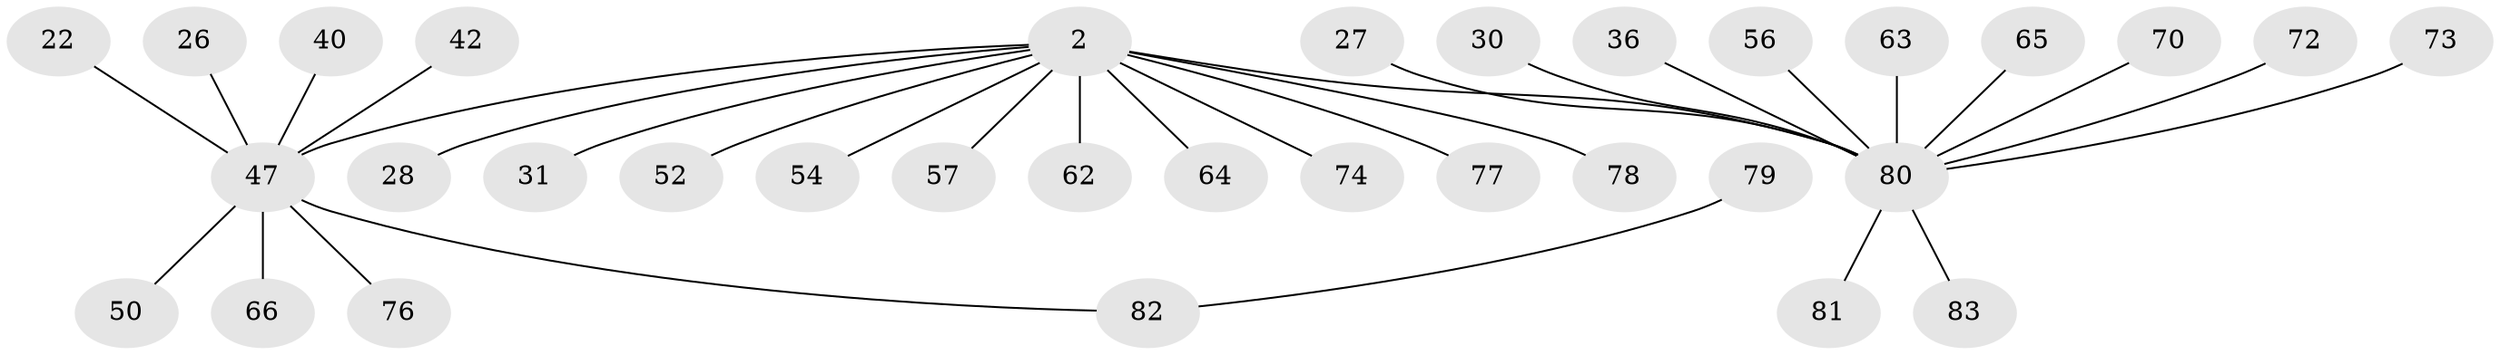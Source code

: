 // original degree distribution, {9: 0.024096385542168676, 15: 0.012048192771084338, 2: 0.1686746987951807, 4: 0.07228915662650602, 1: 0.6506024096385542, 14: 0.012048192771084338, 3: 0.04819277108433735, 5: 0.012048192771084338}
// Generated by graph-tools (version 1.1) at 2025/51/03/04/25 21:51:12]
// undirected, 33 vertices, 32 edges
graph export_dot {
graph [start="1"]
  node [color=gray90,style=filled];
  2;
  22;
  26;
  27 [super="+3"];
  28;
  30 [super="+14"];
  31;
  36;
  40;
  42;
  47 [super="+13"];
  50;
  52;
  54;
  56 [super="+11"];
  57 [super="+48"];
  62 [super="+9"];
  63;
  64;
  65;
  66;
  70 [super="+49"];
  72;
  73 [super="+24+69"];
  74 [super="+18"];
  76;
  77;
  78 [super="+75"];
  79;
  80 [super="+39+53+68+8"];
  81 [super="+61"];
  82 [super="+19+71"];
  83 [super="+58"];
  2 -- 28;
  2 -- 31;
  2 -- 47 [weight=2];
  2 -- 52;
  2 -- 54;
  2 -- 64;
  2 -- 77;
  2 -- 62;
  2 -- 74;
  2 -- 57;
  2 -- 80 [weight=3];
  2 -- 78;
  22 -- 47;
  26 -- 47;
  27 -- 80;
  30 -- 80;
  36 -- 80;
  40 -- 47;
  42 -- 47;
  47 -- 66;
  47 -- 76;
  47 -- 50;
  47 -- 82;
  56 -- 80;
  63 -- 80;
  65 -- 80;
  70 -- 80;
  72 -- 80;
  73 -- 80;
  79 -- 82;
  80 -- 83;
  80 -- 81;
}
